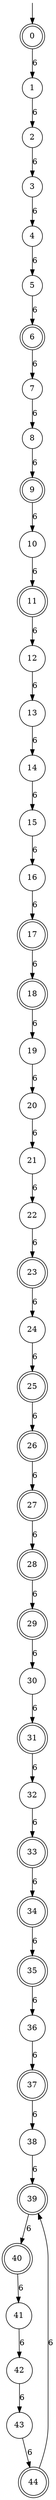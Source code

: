 digraph g {

	s0 [shape="doublecircle" label="0"];
	s1 [shape="circle" label="1"];
	s2 [shape="circle" label="2"];
	s3 [shape="circle" label="3"];
	s4 [shape="circle" label="4"];
	s5 [shape="circle" label="5"];
	s6 [shape="doublecircle" label="6"];
	s7 [shape="circle" label="7"];
	s8 [shape="circle" label="8"];
	s9 [shape="doublecircle" label="9"];
	s10 [shape="circle" label="10"];
	s11 [shape="doublecircle" label="11"];
	s12 [shape="circle" label="12"];
	s13 [shape="circle" label="13"];
	s14 [shape="circle" label="14"];
	s15 [shape="circle" label="15"];
	s16 [shape="circle" label="16"];
	s17 [shape="doublecircle" label="17"];
	s18 [shape="doublecircle" label="18"];
	s19 [shape="circle" label="19"];
	s20 [shape="circle" label="20"];
	s21 [shape="circle" label="21"];
	s22 [shape="circle" label="22"];
	s23 [shape="doublecircle" label="23"];
	s24 [shape="circle" label="24"];
	s25 [shape="doublecircle" label="25"];
	s26 [shape="doublecircle" label="26"];
	s27 [shape="doublecircle" label="27"];
	s28 [shape="doublecircle" label="28"];
	s29 [shape="doublecircle" label="29"];
	s30 [shape="circle" label="30"];
	s31 [shape="doublecircle" label="31"];
	s32 [shape="circle" label="32"];
	s33 [shape="doublecircle" label="33"];
	s34 [shape="doublecircle" label="34"];
	s35 [shape="doublecircle" label="35"];
	s36 [shape="circle" label="36"];
	s37 [shape="doublecircle" label="37"];
	s38 [shape="circle" label="38"];
	s39 [shape="doublecircle" label="39"];
	s40 [shape="doublecircle" label="40"];
	s41 [shape="circle" label="41"];
	s42 [shape="circle" label="42"];
	s43 [shape="circle" label="43"];
	s44 [shape="doublecircle" label="44"];
	s0 -> s1 [label="6"];
	s1 -> s2 [label="6"];
	s2 -> s3 [label="6"];
	s3 -> s4 [label="6"];
	s4 -> s5 [label="6"];
	s5 -> s6 [label="6"];
	s6 -> s7 [label="6"];
	s7 -> s8 [label="6"];
	s8 -> s9 [label="6"];
	s9 -> s10 [label="6"];
	s10 -> s11 [label="6"];
	s11 -> s12 [label="6"];
	s12 -> s13 [label="6"];
	s13 -> s14 [label="6"];
	s14 -> s15 [label="6"];
	s15 -> s16 [label="6"];
	s16 -> s17 [label="6"];
	s17 -> s18 [label="6"];
	s18 -> s19 [label="6"];
	s19 -> s20 [label="6"];
	s20 -> s21 [label="6"];
	s21 -> s22 [label="6"];
	s22 -> s23 [label="6"];
	s23 -> s24 [label="6"];
	s24 -> s25 [label="6"];
	s25 -> s26 [label="6"];
	s26 -> s27 [label="6"];
	s27 -> s28 [label="6"];
	s28 -> s29 [label="6"];
	s29 -> s30 [label="6"];
	s30 -> s31 [label="6"];
	s31 -> s32 [label="6"];
	s32 -> s33 [label="6"];
	s33 -> s34 [label="6"];
	s34 -> s35 [label="6"];
	s35 -> s36 [label="6"];
	s36 -> s37 [label="6"];
	s37 -> s38 [label="6"];
	s38 -> s39 [label="6"];
	s39 -> s40 [label="6"];
	s40 -> s41 [label="6"];
	s41 -> s42 [label="6"];
	s42 -> s43 [label="6"];
	s43 -> s44 [label="6"];
	s44 -> s39 [label="6"];

__start0 [label="" shape="none" width="0" height="0"];
__start0 -> s0;

}
